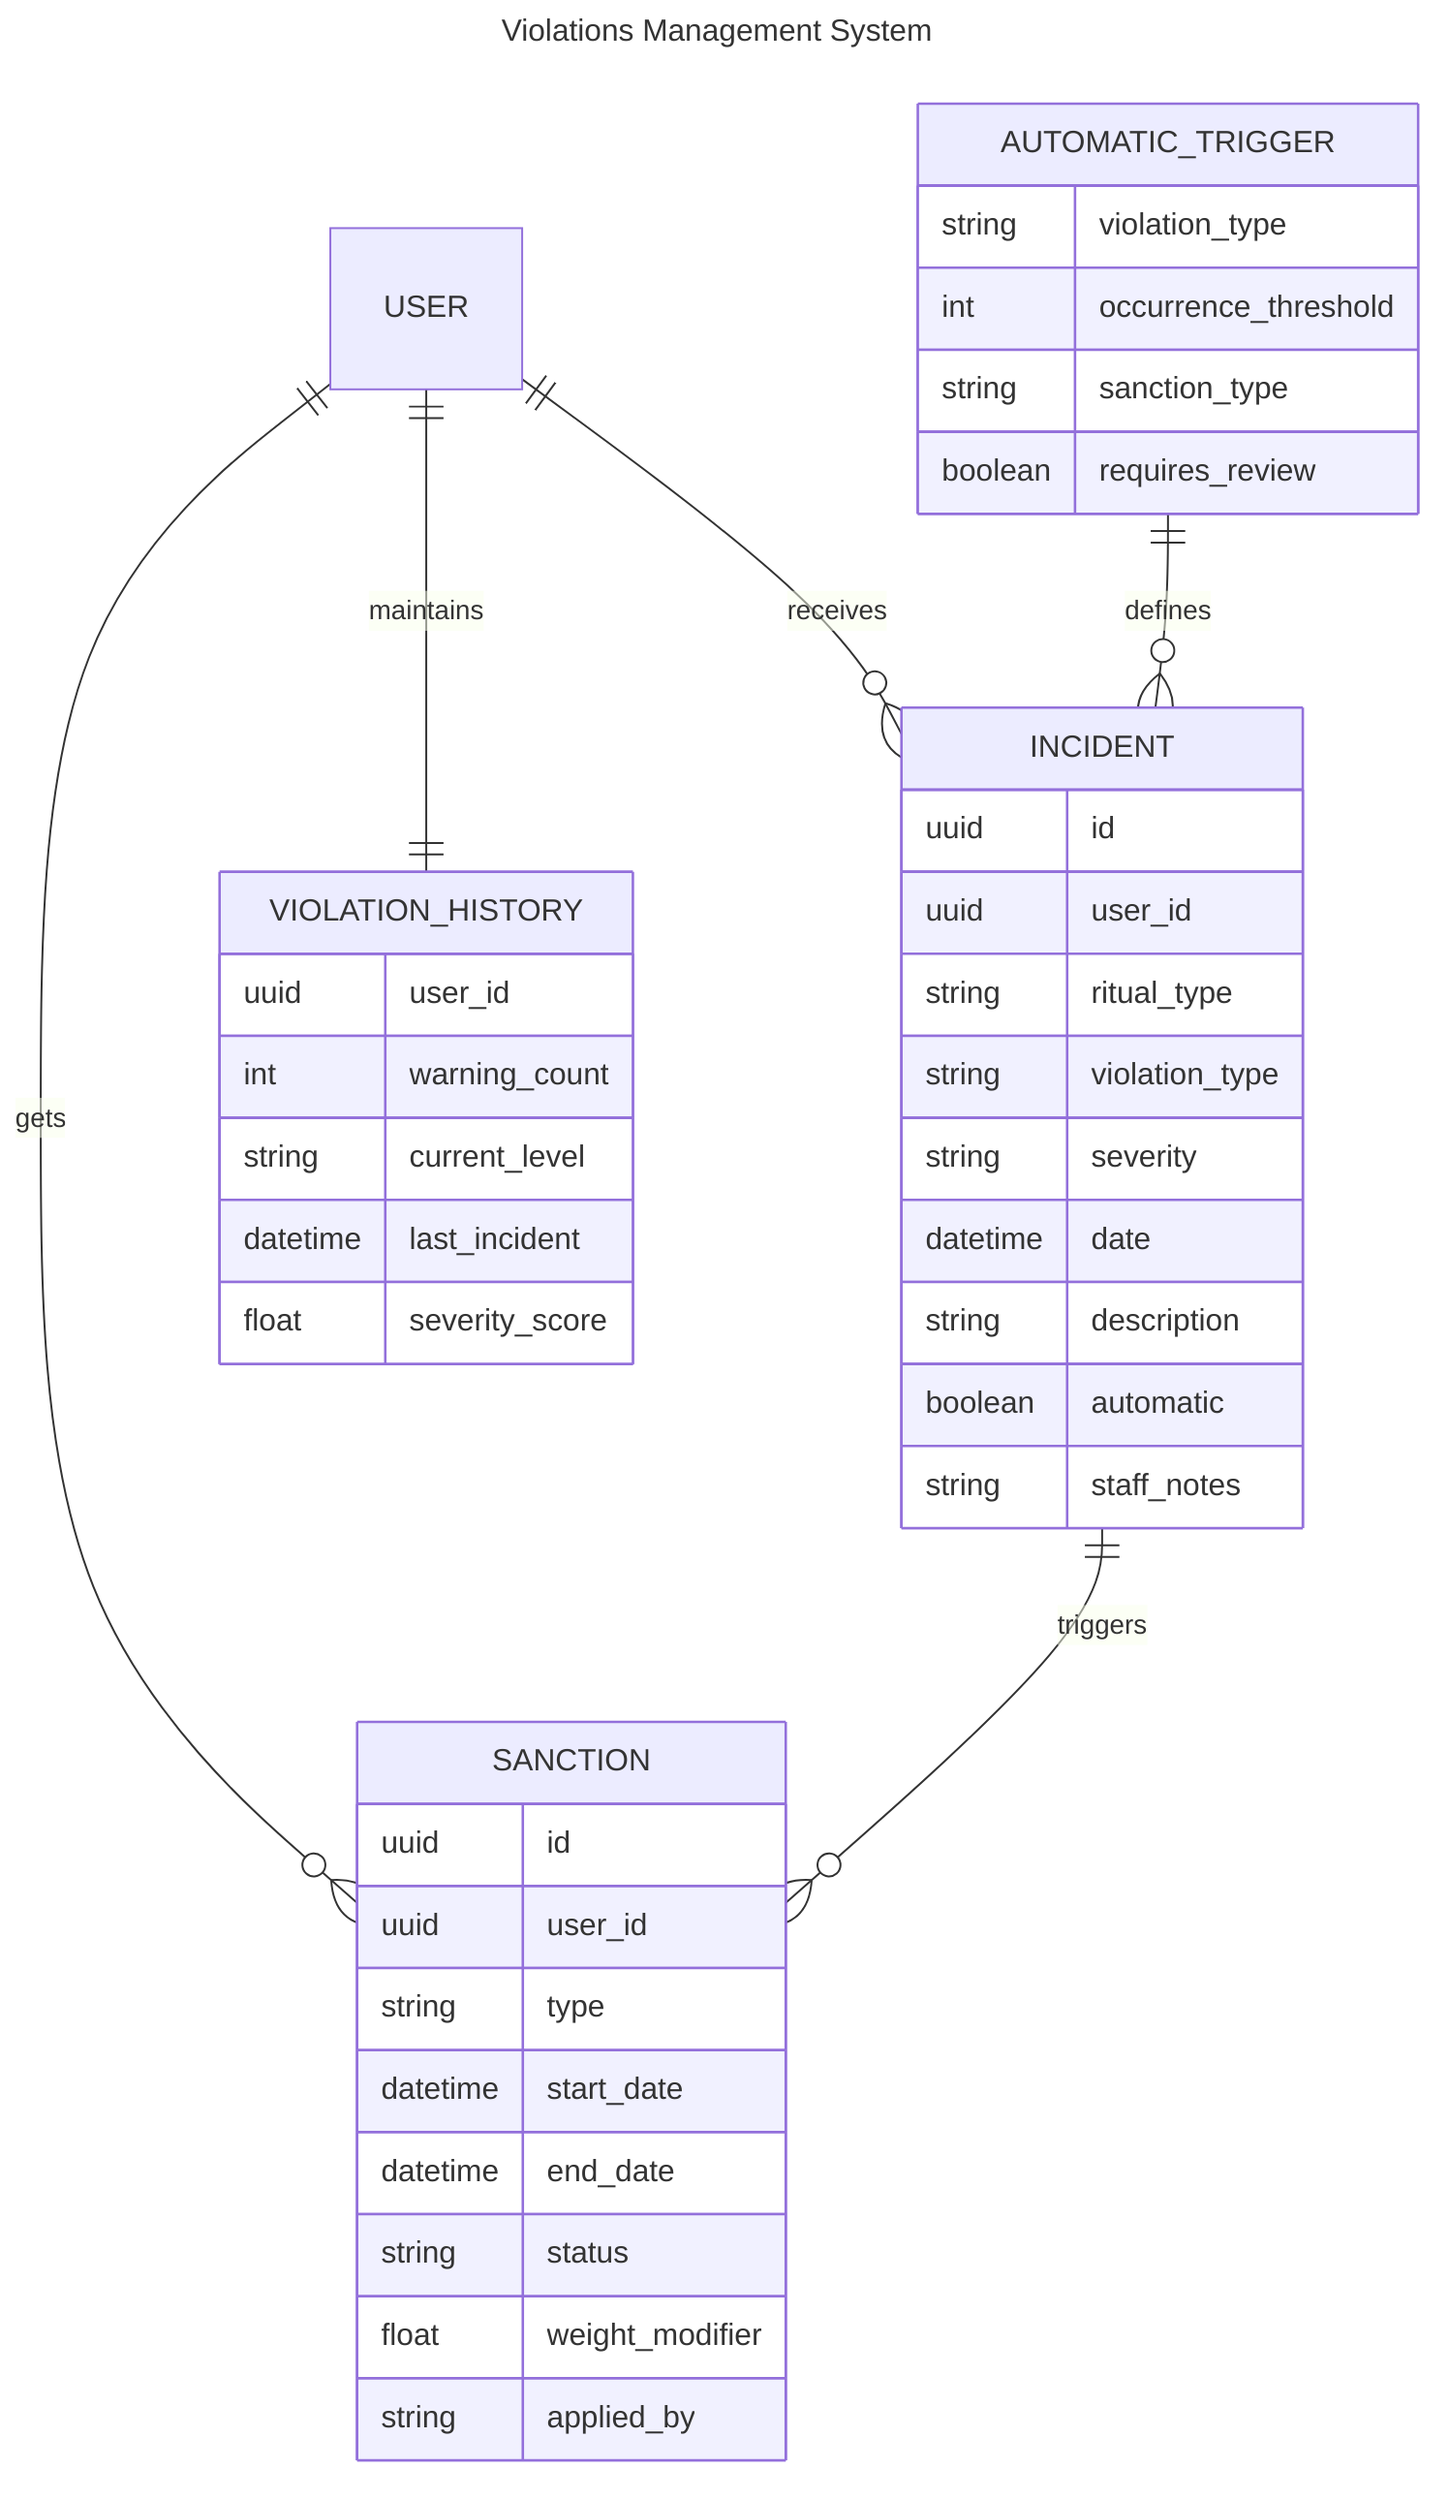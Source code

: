 ---
title: Violations Management System
---
erDiagram
    INCIDENT {
        uuid id
        uuid user_id
        string ritual_type
        string violation_type
        string severity
        datetime date
        string description
        boolean automatic
        string staff_notes
    }

    SANCTION {
        uuid id
        uuid user_id
        string type
        datetime start_date
        datetime end_date
        string status
        float weight_modifier
        string applied_by
    }

    VIOLATION_HISTORY {
        uuid user_id
        int warning_count
        string current_level
        datetime last_incident
        float severity_score
    }

    AUTOMATIC_TRIGGER {
        string violation_type
        int occurrence_threshold
        string sanction_type
        boolean requires_review
    }

    USER ||--o{ INCIDENT : receives
    USER ||--o{ SANCTION : gets
    USER ||--|| VIOLATION_HISTORY : maintains
    INCIDENT ||--o{ SANCTION : triggers
    AUTOMATIC_TRIGGER ||--o{ INCIDENT : defines